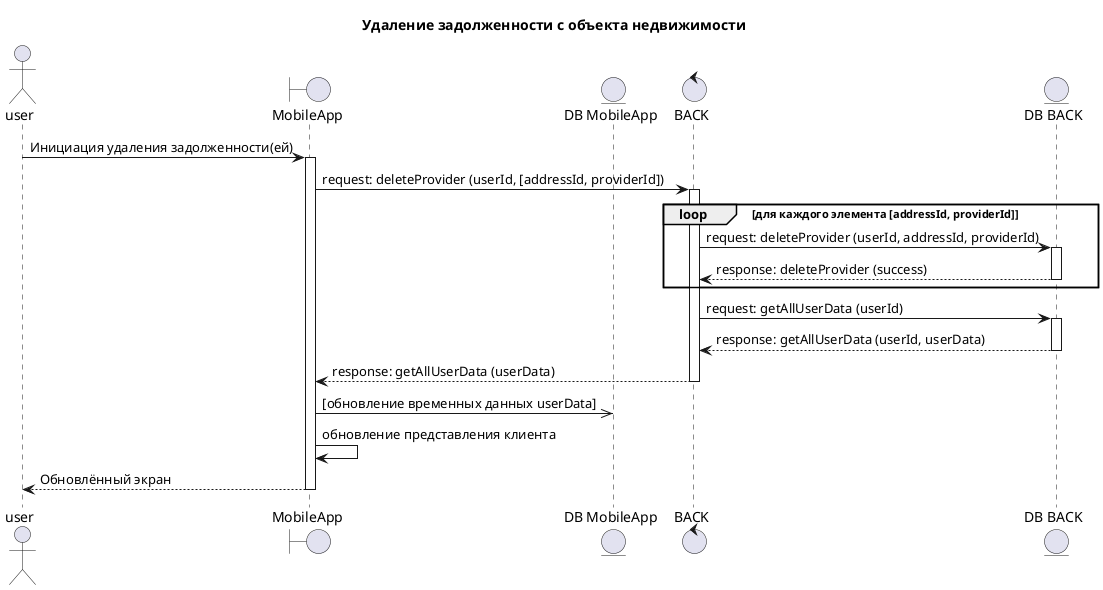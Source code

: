 @startuml
title "Удаление задолженности с объекта недвижимости"
actor user
boundary "MobileApp" as mobapp
entity "DB MobileApp" as dbmob
control "BACK" as back
entity "DB BACK" as db

user -> mobapp : Инициация удаления задолженности(ей)
activate mobapp
    mobapp -> back : request: deleteProvider (userId, [addressId, providerId])
    activate back

loop для каждого элемента [addressId, providerId]

        back -> db : request: deleteProvider (userId, addressId, providerId)
        activate db
            db --> back : response: deleteProvider (success)
        deactivate db
end
        back -> db : request: getAllUserData (userId)
        activate db
            db --> back : response: getAllUserData (userId, userData)
        deactivate db
        back --> mobapp : response: getAllUserData (userData)
    deactivate back
    mobapp ->> dbmob : [обновление временных данных userData]
    mobapp -> mobapp : обновление представления клиента
    mobapp --> user : Обновлённый экран
deactivate mobapp

@enduml
